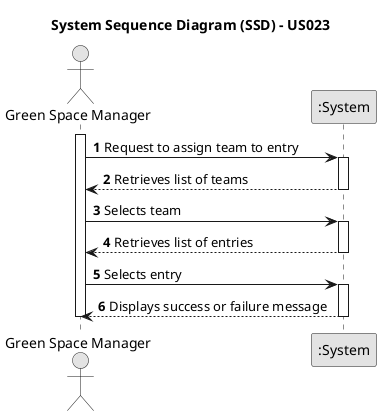 @startuml
skinparam monochrome true
skinparam packageStyle rectangle
skinparam shadowing false

title System Sequence Diagram (SSD) - US023

autonumber

actor "Green Space Manager" as GSM
participant ":System" as System

activate GSM
    GSM -> System : Request to assign team to entry
    activate System
        System --> GSM : Retrieves list of teams
    deactivate System
    GSM -> System : Selects team
    activate System
        System --> GSM: Retrieves list of entries
    deactivate System
    GSM -> System : Selects entry
    activate System
        System --> GSM: Displays success or failure message
    deactivate System
deactivate GSM
@enduml